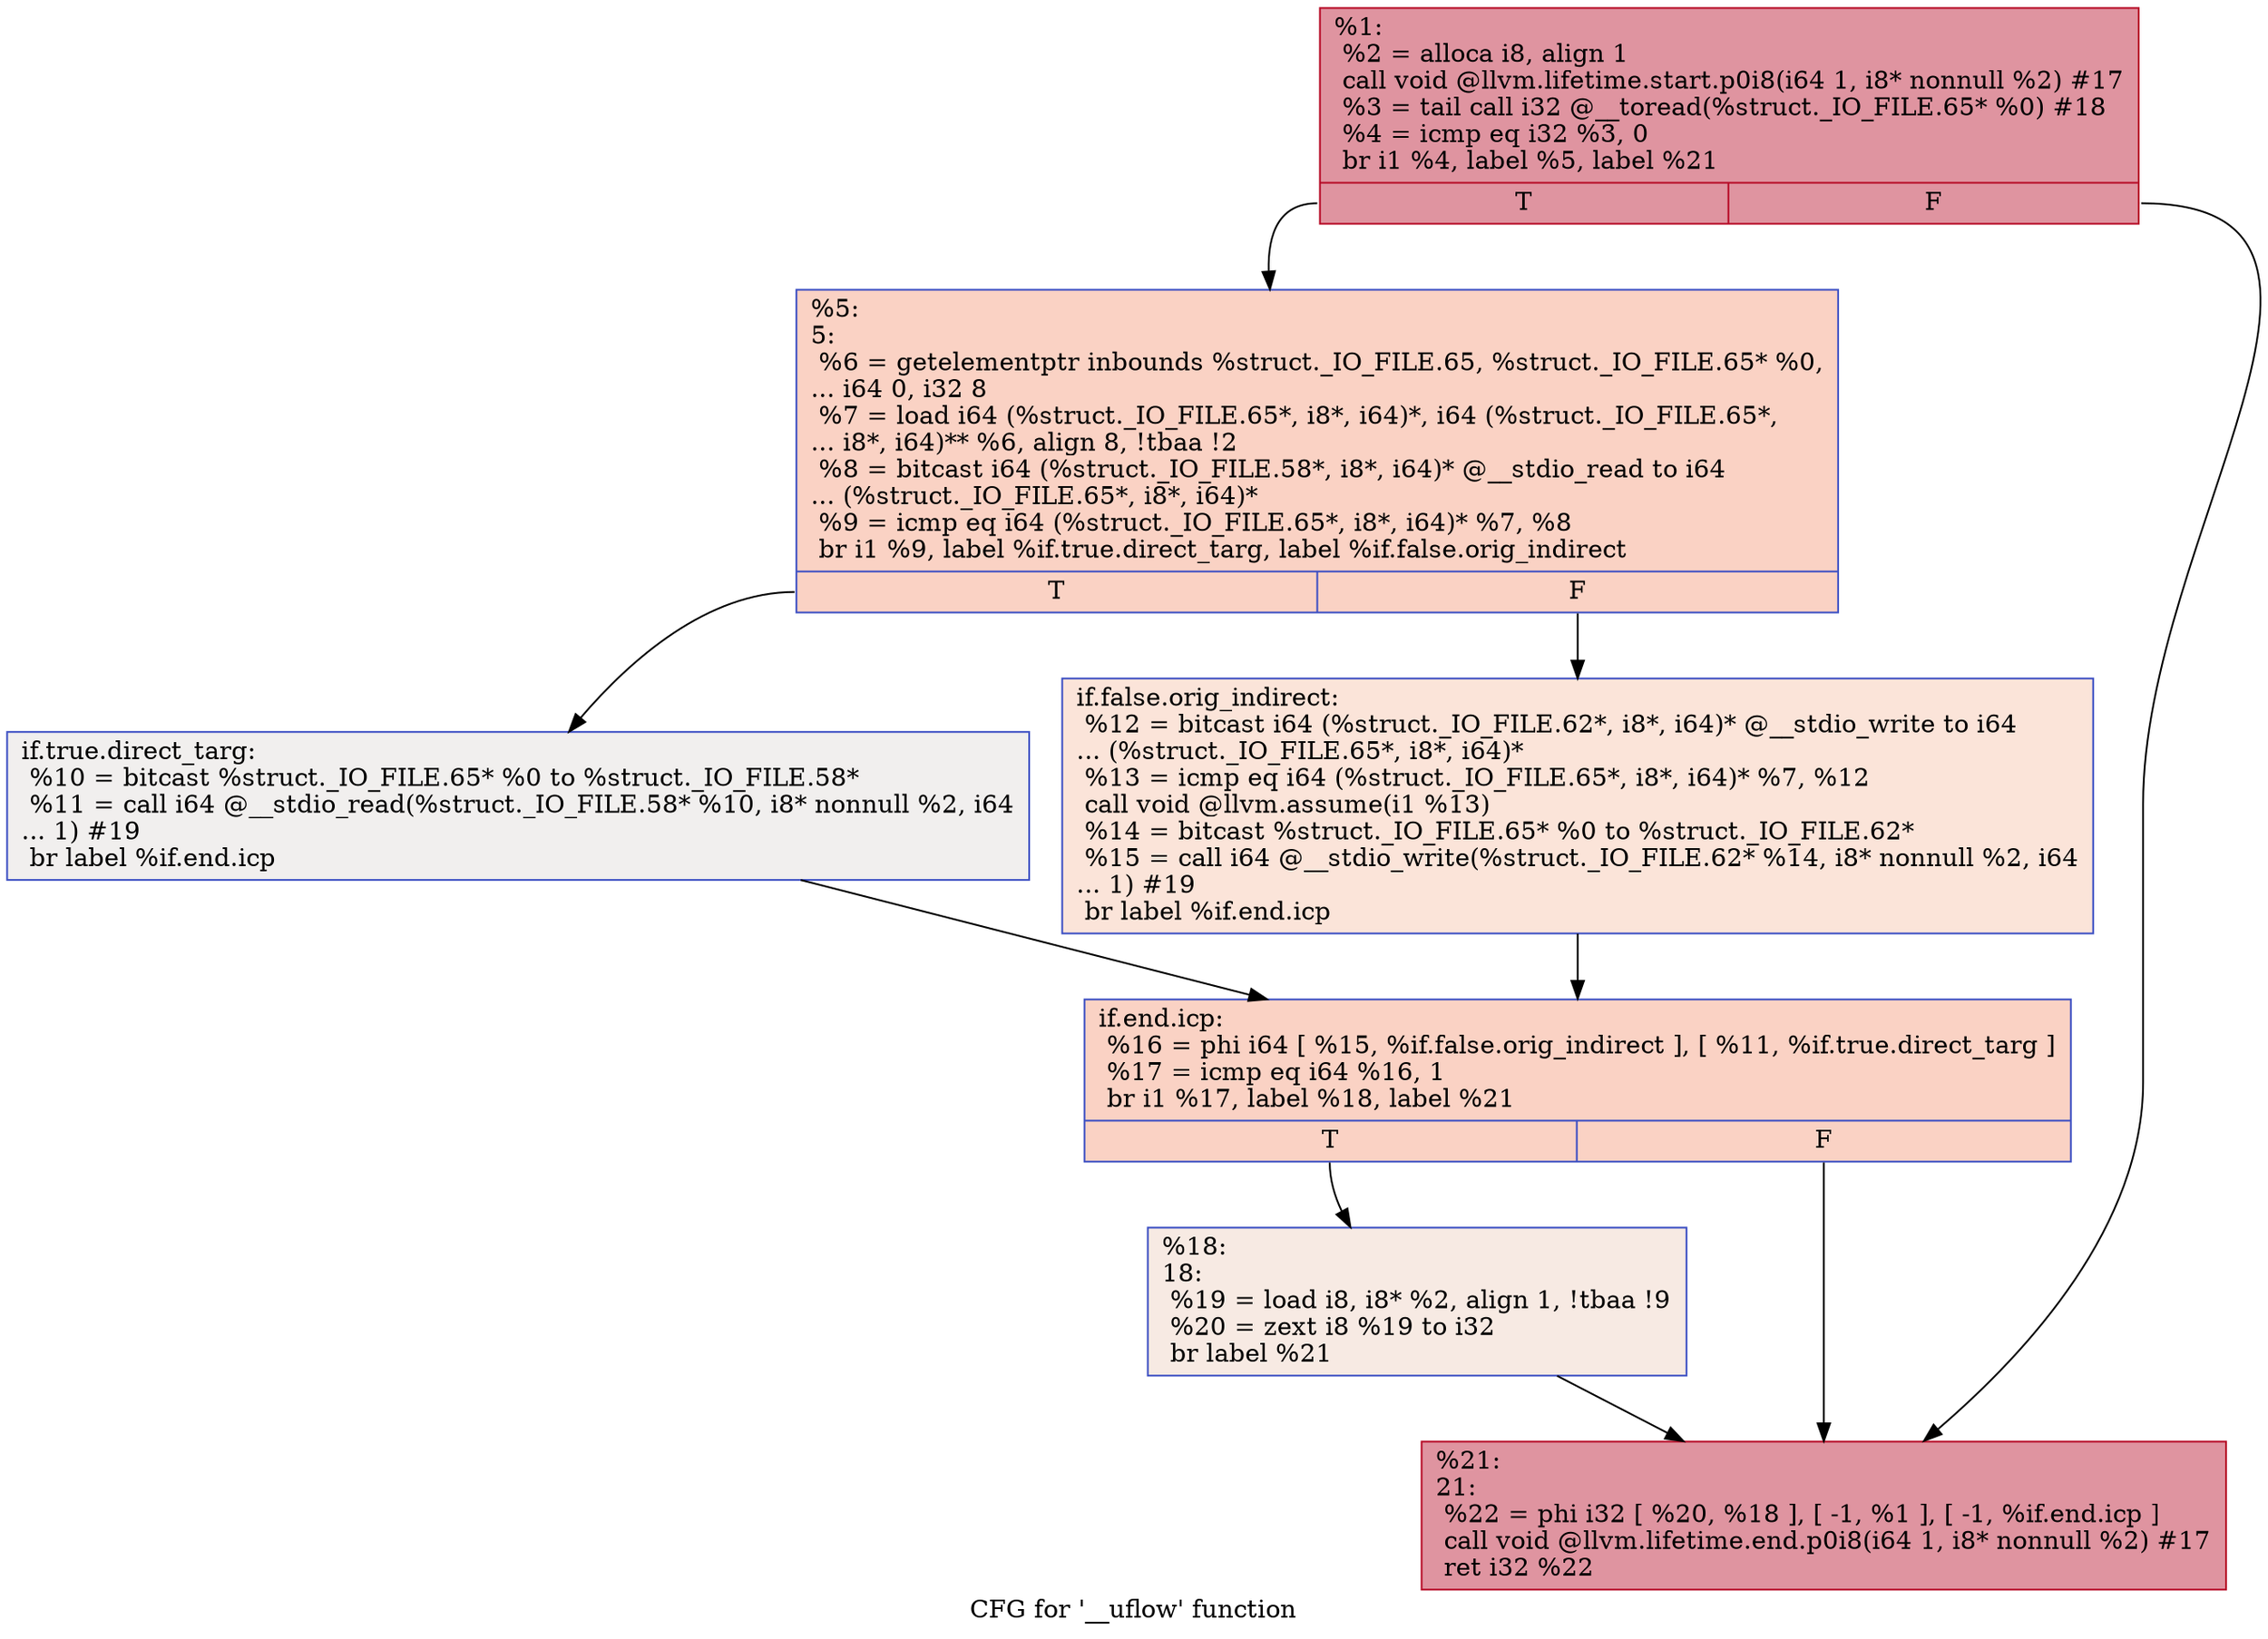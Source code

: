 digraph "CFG for '__uflow' function" {
	label="CFG for '__uflow' function";

	Node0x12e49b0 [shape=record,color="#b70d28ff", style=filled, fillcolor="#b70d2870",label="{%1:\l  %2 = alloca i8, align 1\l  call void @llvm.lifetime.start.p0i8(i64 1, i8* nonnull %2) #17\l  %3 = tail call i32 @__toread(%struct._IO_FILE.65* %0) #18\l  %4 = icmp eq i32 %3, 0\l  br i1 %4, label %5, label %21\l|{<s0>T|<s1>F}}"];
	Node0x12e49b0:s0 -> Node0x12e4a40;
	Node0x12e49b0:s1 -> Node0x12e4bd0;
	Node0x12e4a40 [shape=record,color="#3d50c3ff", style=filled, fillcolor="#f4987a70",label="{%5:\l5:                                                \l  %6 = getelementptr inbounds %struct._IO_FILE.65, %struct._IO_FILE.65* %0,\l... i64 0, i32 8\l  %7 = load i64 (%struct._IO_FILE.65*, i8*, i64)*, i64 (%struct._IO_FILE.65*,\l... i8*, i64)** %6, align 8, !tbaa !2\l  %8 = bitcast i64 (%struct._IO_FILE.58*, i8*, i64)* @__stdio_read to i64\l... (%struct._IO_FILE.65*, i8*, i64)*\l  %9 = icmp eq i64 (%struct._IO_FILE.65*, i8*, i64)* %7, %8\l  br i1 %9, label %if.true.direct_targ, label %if.false.orig_indirect\l|{<s0>T|<s1>F}}"];
	Node0x12e4a40:s0 -> Node0x12e4a90;
	Node0x12e4a40:s1 -> Node0x12e4ae0;
	Node0x12e4a90 [shape=record,color="#3d50c3ff", style=filled, fillcolor="#e0dbd870",label="{if.true.direct_targ:                              \l  %10 = bitcast %struct._IO_FILE.65* %0 to %struct._IO_FILE.58*\l  %11 = call i64 @__stdio_read(%struct._IO_FILE.58* %10, i8* nonnull %2, i64\l... 1) #19\l  br label %if.end.icp\l}"];
	Node0x12e4a90 -> Node0x12e4b30;
	Node0x12e4ae0 [shape=record,color="#3d50c3ff", style=filled, fillcolor="#f5c1a970",label="{if.false.orig_indirect:                           \l  %12 = bitcast i64 (%struct._IO_FILE.62*, i8*, i64)* @__stdio_write to i64\l... (%struct._IO_FILE.65*, i8*, i64)*\l  %13 = icmp eq i64 (%struct._IO_FILE.65*, i8*, i64)* %7, %12\l  call void @llvm.assume(i1 %13)\l  %14 = bitcast %struct._IO_FILE.65* %0 to %struct._IO_FILE.62*\l  %15 = call i64 @__stdio_write(%struct._IO_FILE.62* %14, i8* nonnull %2, i64\l... 1) #19\l  br label %if.end.icp\l}"];
	Node0x12e4ae0 -> Node0x12e4b30;
	Node0x12e4b30 [shape=record,color="#3d50c3ff", style=filled, fillcolor="#f4987a70",label="{if.end.icp:                                       \l  %16 = phi i64 [ %15, %if.false.orig_indirect ], [ %11, %if.true.direct_targ ]\l  %17 = icmp eq i64 %16, 1\l  br i1 %17, label %18, label %21\l|{<s0>T|<s1>F}}"];
	Node0x12e4b30:s0 -> Node0x12e4b80;
	Node0x12e4b30:s1 -> Node0x12e4bd0;
	Node0x12e4b80 [shape=record,color="#3d50c3ff", style=filled, fillcolor="#eed0c070",label="{%18:\l18:                                               \l  %19 = load i8, i8* %2, align 1, !tbaa !9\l  %20 = zext i8 %19 to i32\l  br label %21\l}"];
	Node0x12e4b80 -> Node0x12e4bd0;
	Node0x12e4bd0 [shape=record,color="#b70d28ff", style=filled, fillcolor="#b70d2870",label="{%21:\l21:                                               \l  %22 = phi i32 [ %20, %18 ], [ -1, %1 ], [ -1, %if.end.icp ]\l  call void @llvm.lifetime.end.p0i8(i64 1, i8* nonnull %2) #17\l  ret i32 %22\l}"];
}
